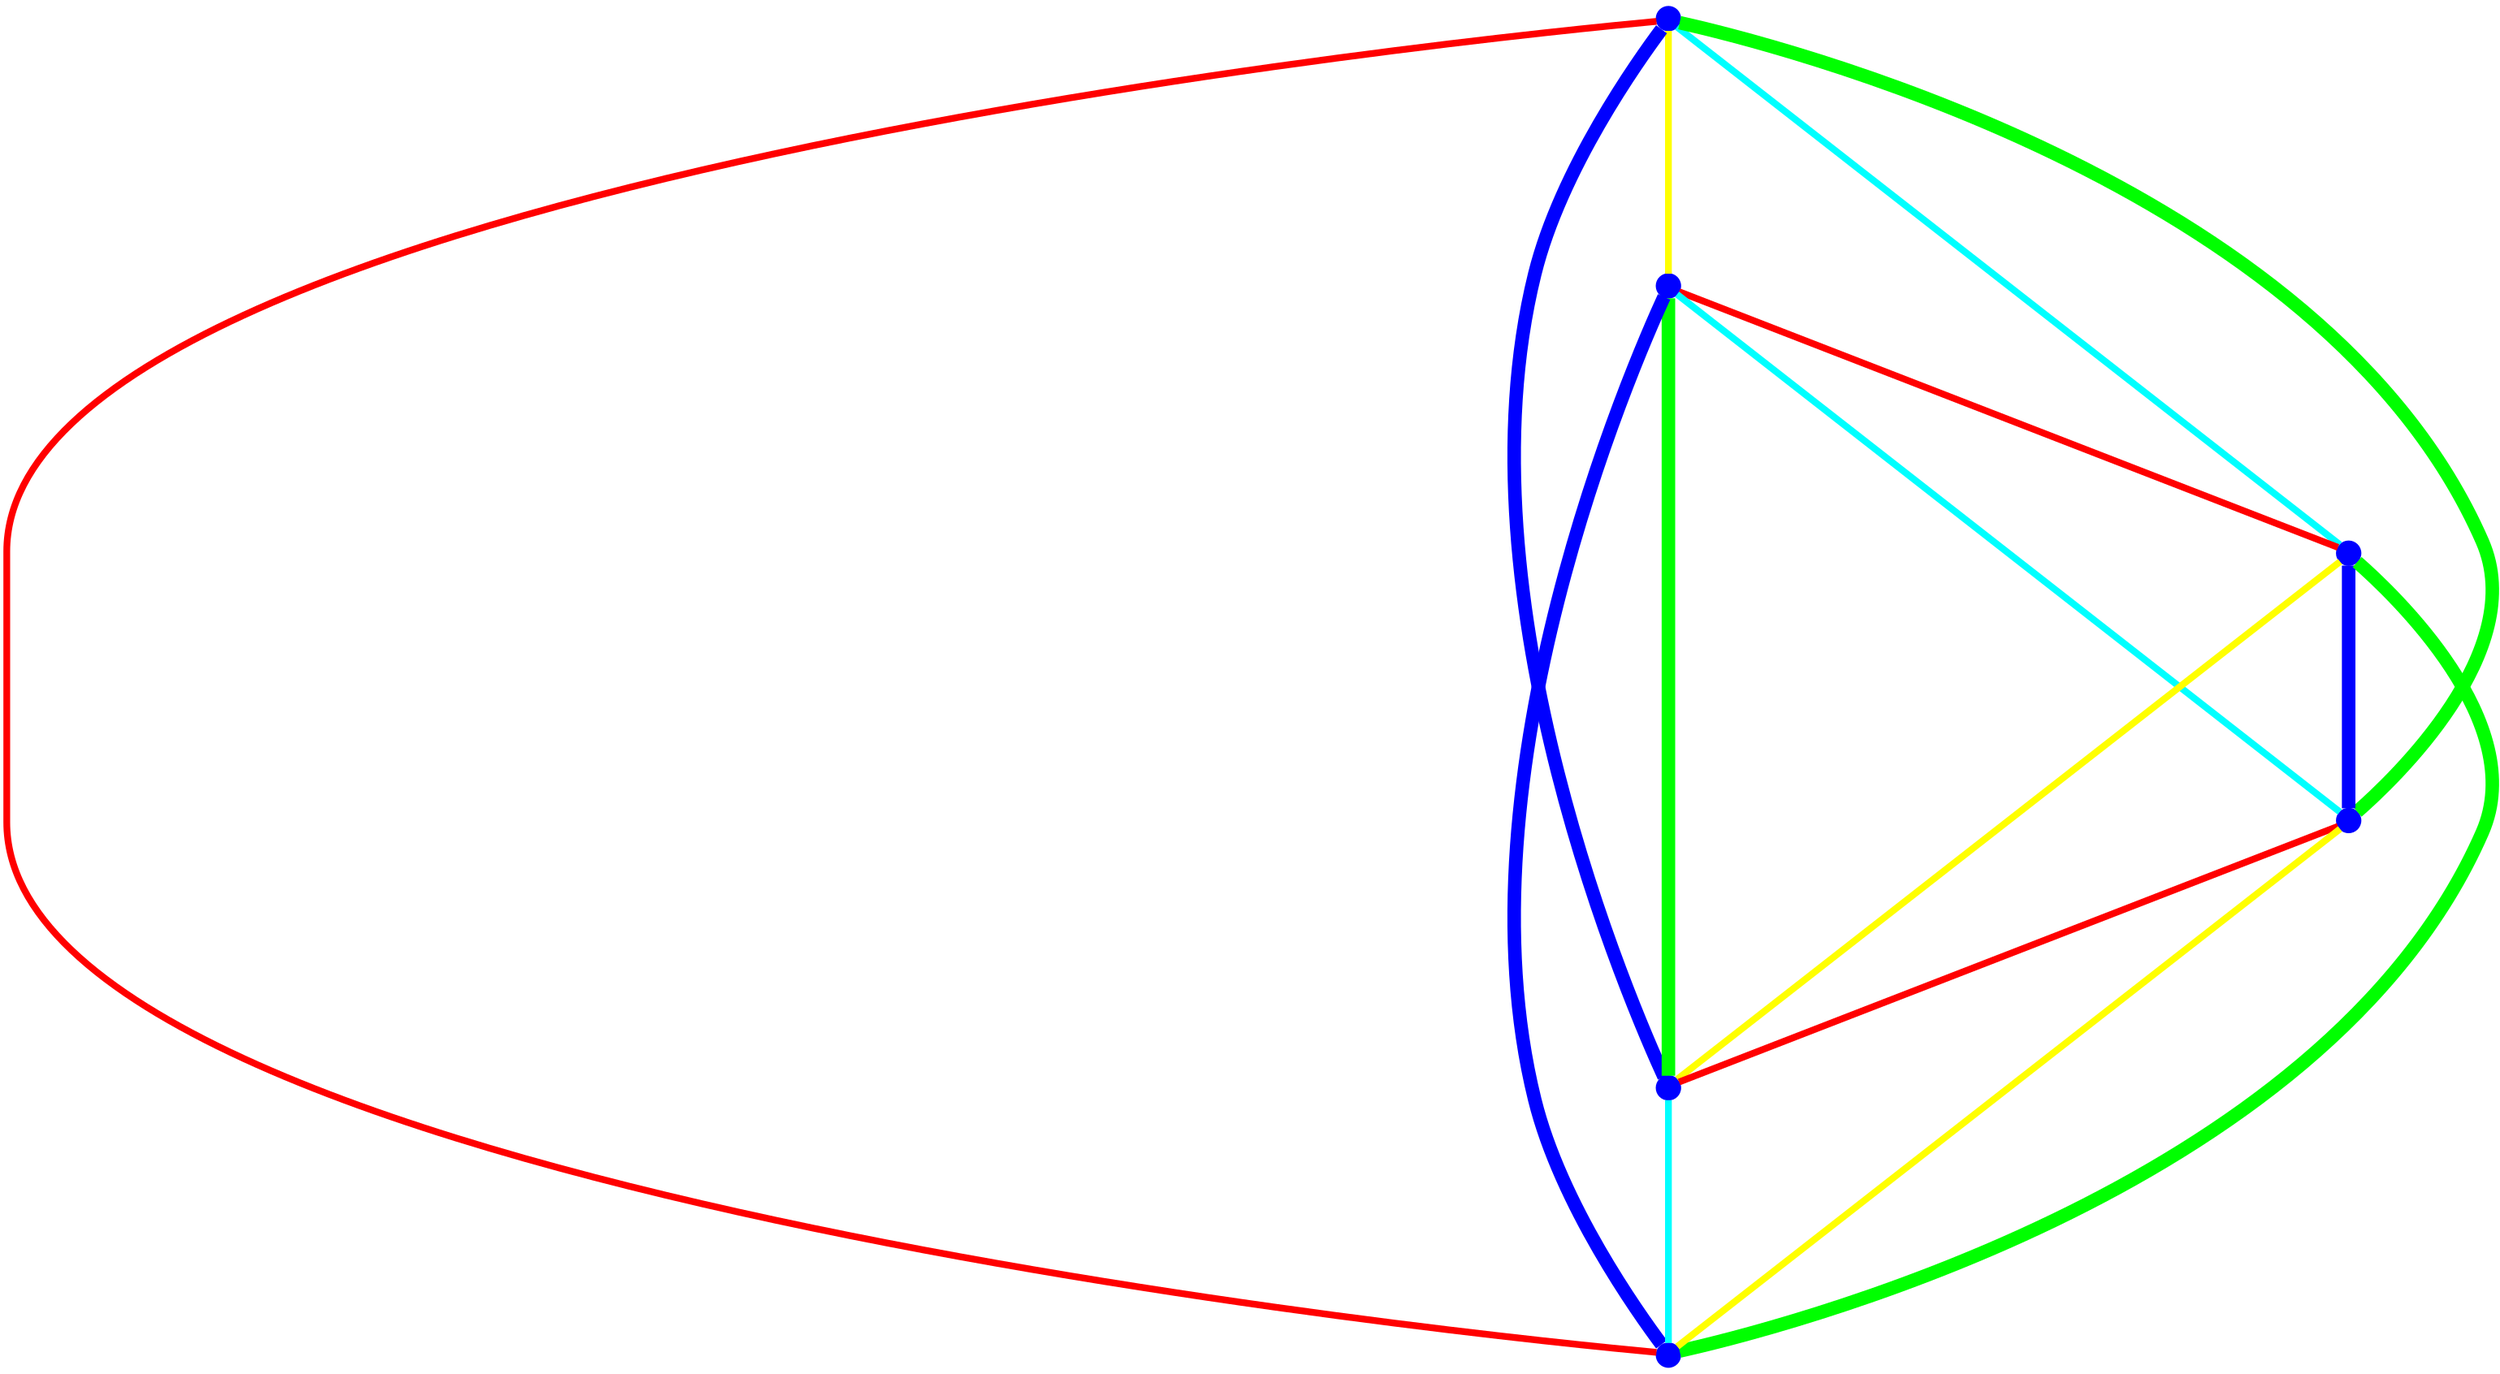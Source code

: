 graph {
ranksep=2
nodesep=2
node [label="" shape=circle style=filled fixedsize=true color=blue fillcolor=blue width=0.2];
"1" -- "2" [style="solid",penwidth="4",color="yellow"];
"1" -- "3" [style="solid",penwidth="4",color="cyan"];
"1" -- "4" [style="solid",penwidth="8",color="green"];
"1" -- "5" [style="solid",penwidth="8",color="blue"];
"1" -- "6" [style="solid",penwidth="4",color="red"];
"2" -- "3" [style="solid",penwidth="4",color="red"];
"2" -- "4" [style="solid",penwidth="4",color="cyan"];
"2" -- "5" [style="solid",penwidth="8",color="green"];
"2" -- "6" [style="solid",penwidth="8",color="blue"];
"3" -- "4" [style="solid",penwidth="8",color="blue"];
"3" -- "5" [style="solid",penwidth="4",color="yellow"];
"3" -- "6" [style="solid",penwidth="8",color="green"];
"4" -- "5" [style="solid",penwidth="4",color="red"];
"4" -- "6" [style="solid",penwidth="4",color="yellow"];
"5" -- "6" [style="solid",penwidth="4",color="cyan"];
}
